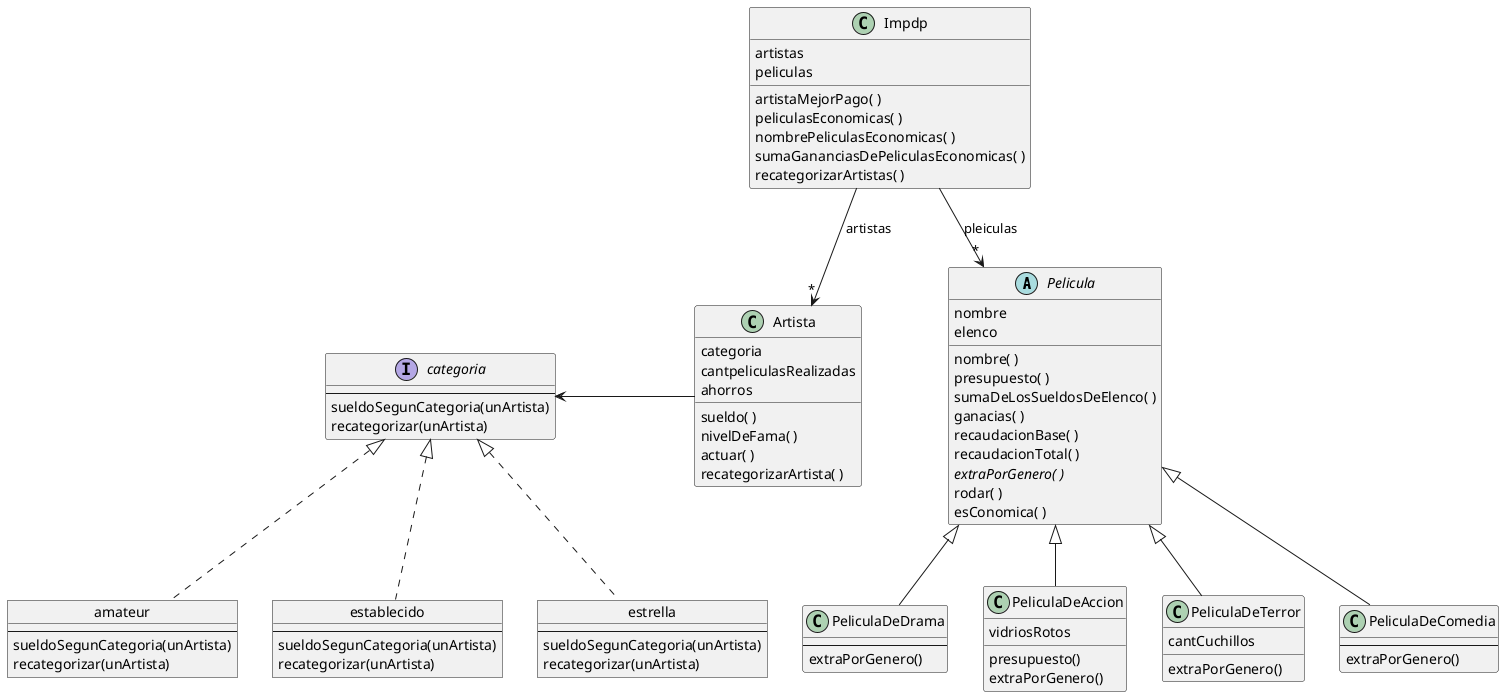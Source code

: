 @startuml

abstract class Pelicula {
    nombre
    elenco

    nombre( )
    presupuesto( )
    sumaDeLosSueldosDeElenco( )
    ganacias( )
    recaudacionBase( )
    recaudacionTotal( )
    {abstract} extraPorGenero( )
    rodar( )
    esConomica( )
}

class PeliculaDeDrama extends Pelicula {
    --
    extraPorGenero()
}

class PeliculaDeAccion extends Pelicula{
    vidriosRotos

    presupuesto()
    extraPorGenero()
}

class PeliculaDeTerror extends Pelicula {
    cantCuchillos

    extraPorGenero()
}

class PeliculaDeComedia extends Pelicula {
    --
    extraPorGenero()
}

class Artista {
    categoria
    cantpeliculasRealizadas
    ahorros

    sueldo( )
    nivelDeFama( )
    actuar( )
    recategorizarArtista( ) 
}

interface categoria {
    --
    sueldoSegunCategoria(unArtista)
    recategorizar(unArtista)
}

object amateur {
        --
    sueldoSegunCategoria(unArtista)
    recategorizar(unArtista)
}

object establecido {
        --
    sueldoSegunCategoria(unArtista)
    recategorizar(unArtista)
}

object estrella {
        --
    sueldoSegunCategoria(unArtista)
    recategorizar(unArtista)
}

class Impdp {
    artistas
    peliculas

    artistaMejorPago( )
    peliculasEconomicas( )
    nombrePeliculasEconomicas( )
    sumaGananciasDePeliculasEconomicas( )
    recategorizarArtistas( )
}

Artista -l-> categoria
amateur .u.|> categoria
establecido .u.|> categoria
estrella .u.|> categoria
Impdp -d-> "*" Pelicula : pleiculas
Impdp -d-> "*" Artista : artistas